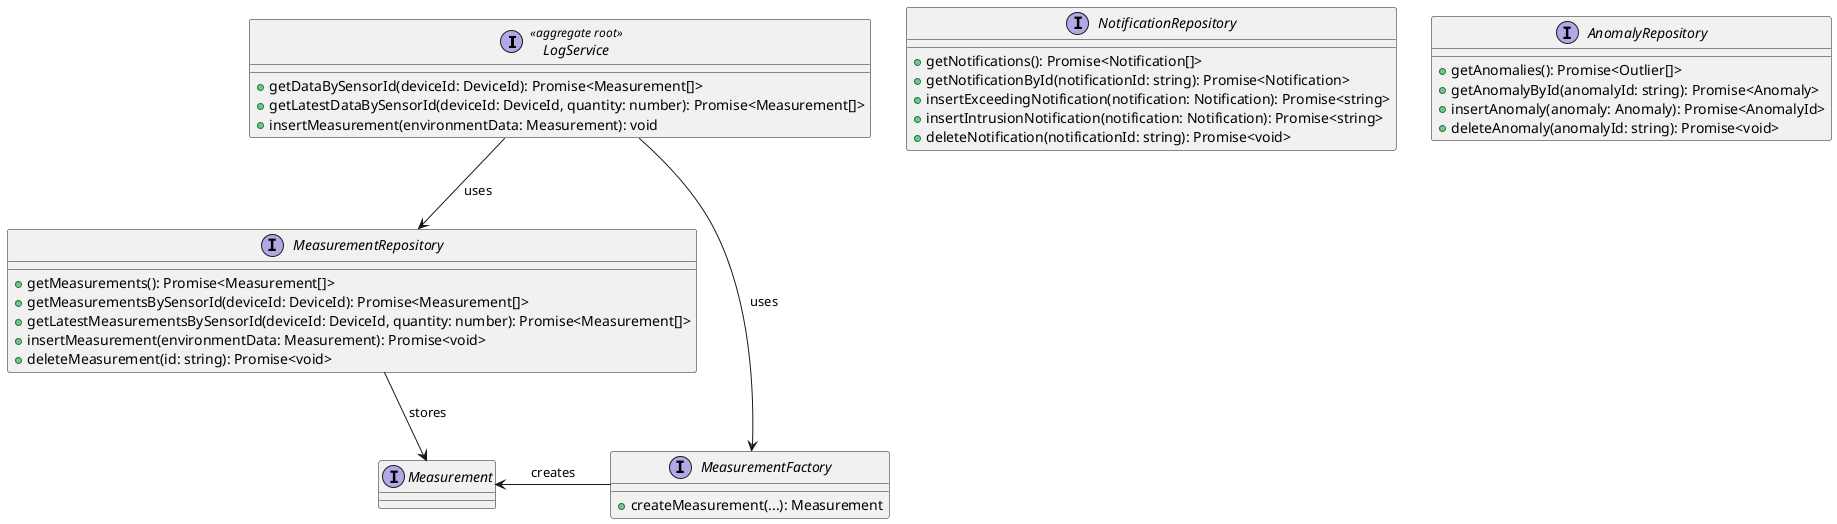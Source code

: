 @startuml


interface LogService <<aggregate root>> {
  + getDataBySensorId(deviceId: DeviceId): Promise<Measurement[]>
  + getLatestDataBySensorId(deviceId: DeviceId, quantity: number): Promise<Measurement[]>
  + insertMeasurement(environmentData: Measurement): void
}

interface NotificationRepository {
  + getNotifications(): Promise<Notification[]>
  + getNotificationById(notificationId: string): Promise<Notification>
  + insertExceedingNotification(notification: Notification): Promise<string>
  + insertIntrusionNotification(notification: Notification): Promise<string>
  + deleteNotification(notificationId: string): Promise<void>
}

interface AnomalyRepository {
    +getAnomalies(): Promise<Outlier[]>
    +getAnomalyById(anomalyId: string): Promise<Anomaly>
    +insertAnomaly(anomaly: Anomaly): Promise<AnomalyId>
    +deleteAnomaly(anomalyId: string): Promise<void>
}

interface MeasurementRepository

LogService --> MeasurementRepository : uses
LogService --> MeasurementFactory : uses

interface MeasurementRepository {
  + getMeasurements(): Promise<Measurement[]>
  + getMeasurementsBySensorId(deviceId: DeviceId): Promise<Measurement[]>
  + getLatestMeasurementsBySensorId(deviceId: DeviceId, quantity: number): Promise<Measurement[]>
  + insertMeasurement(environmentData: Measurement): Promise<void>
  + deleteMeasurement(id: string): Promise<void>
}
MeasurementRepository --> Measurement : stores

interface Measurement

interface MeasurementFactory {
    + createMeasurement(...): Measurement
}
MeasurementFactory -left-> Measurement : creates

@enduml
